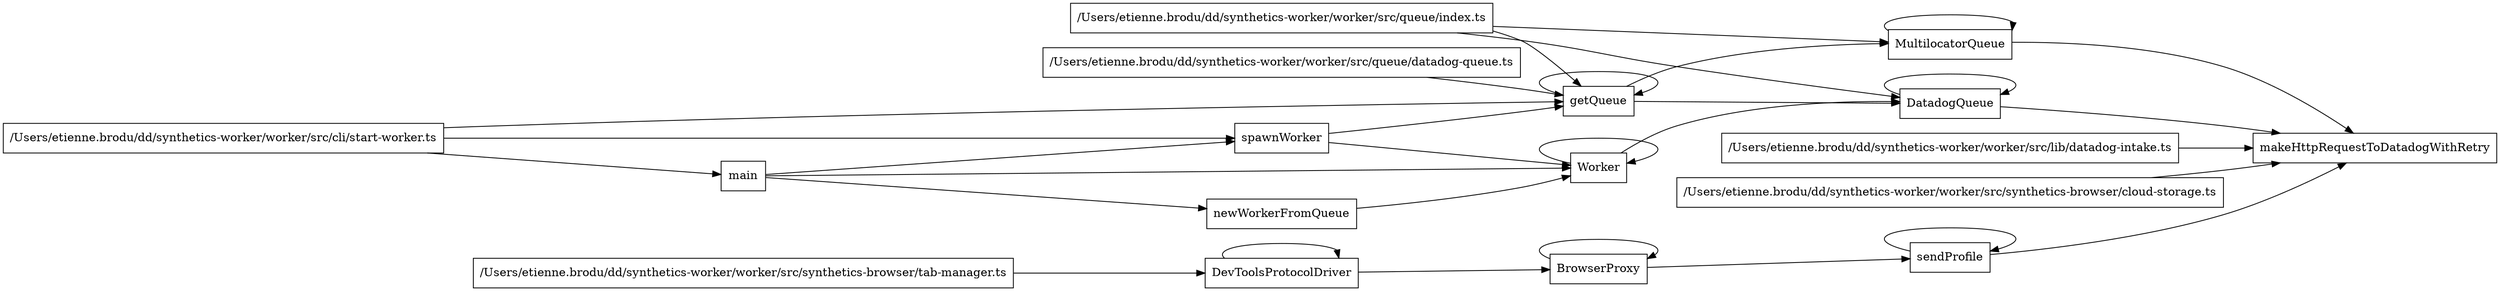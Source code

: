 digraph configDependents {
  rankdir=LR;
  node [shape=box]
  "BrowserProxy" -> "BrowserProxy"
  "DevToolsProtocolDriver" -> "BrowserProxy"
  "DatadogQueue" -> "DatadogQueue"
  "getQueue" -> "DatadogQueue"
  "/Users/etienne.brodu/dd/synthetics-worker/worker/src/queue/index.ts" -> "DatadogQueue"
  "Worker" -> "DatadogQueue"
  "DevToolsProtocolDriver" -> "DevToolsProtocolDriver"
  "/Users/etienne.brodu/dd/synthetics-worker/worker/src/synthetics-browser/tab-manager.ts" -> "DevToolsProtocolDriver"
  "MultilocatorQueue" -> "MultilocatorQueue"
  "getQueue" -> "MultilocatorQueue"
  "/Users/etienne.brodu/dd/synthetics-worker/worker/src/queue/index.ts" -> "MultilocatorQueue"
  "Worker" -> "Worker"
  "spawnWorker" -> "Worker"
  "main" -> "Worker"
  "newWorkerFromQueue" -> "Worker"
  "/Users/etienne.brodu/dd/synthetics-worker/worker/src/queue/datadog-queue.ts" -> "getQueue"
  "/Users/etienne.brodu/dd/synthetics-worker/worker/src/queue/index.ts" -> "getQueue"
  "getQueue" -> "getQueue"
  "/Users/etienne.brodu/dd/synthetics-worker/worker/src/cli/start-worker.ts" -> "getQueue"
  "spawnWorker" -> "getQueue"
  "/Users/etienne.brodu/dd/synthetics-worker/worker/src/cli/start-worker.ts" -> "main"
  "/Users/etienne.brodu/dd/synthetics-worker/worker/src/lib/datadog-intake.ts" -> "makeHttpRequestToDatadogWithRetry"
  "DatadogQueue" -> "makeHttpRequestToDatadogWithRetry"
  "MultilocatorQueue" -> "makeHttpRequestToDatadogWithRetry"
  "/Users/etienne.brodu/dd/synthetics-worker/worker/src/synthetics-browser/cloud-storage.ts" -> "makeHttpRequestToDatadogWithRetry"
  "sendProfile" -> "makeHttpRequestToDatadogWithRetry"
  "main" -> "newWorkerFromQueue"
  "sendProfile" -> "sendProfile"
  "BrowserProxy" -> "sendProfile"
  "/Users/etienne.brodu/dd/synthetics-worker/worker/src/cli/start-worker.ts" -> "spawnWorker"
  "main" -> "spawnWorker"
}